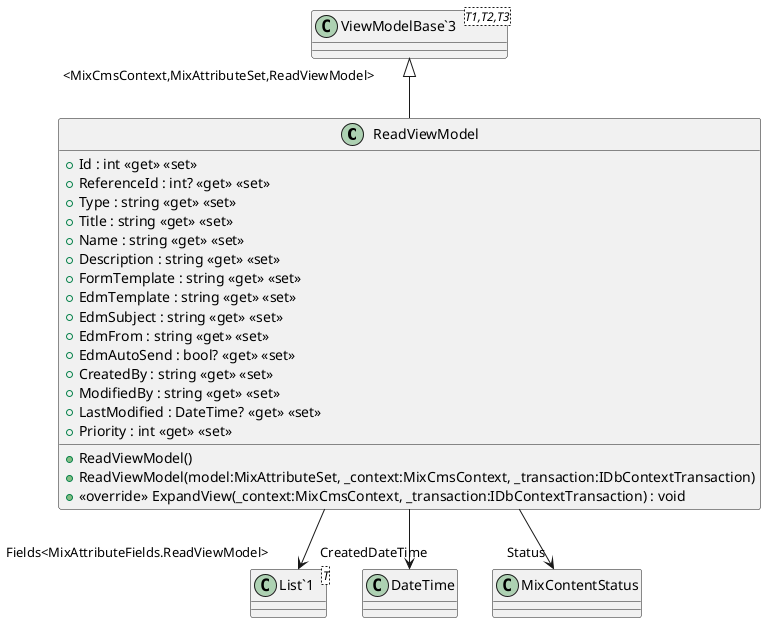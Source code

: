 @startuml
class ReadViewModel {
    + Id : int <<get>> <<set>>
    + ReferenceId : int? <<get>> <<set>>
    + Type : string <<get>> <<set>>
    + Title : string <<get>> <<set>>
    + Name : string <<get>> <<set>>
    + Description : string <<get>> <<set>>
    + FormTemplate : string <<get>> <<set>>
    + EdmTemplate : string <<get>> <<set>>
    + EdmSubject : string <<get>> <<set>>
    + EdmFrom : string <<get>> <<set>>
    + EdmAutoSend : bool? <<get>> <<set>>
    + CreatedBy : string <<get>> <<set>>
    + ModifiedBy : string <<get>> <<set>>
    + LastModified : DateTime? <<get>> <<set>>
    + Priority : int <<get>> <<set>>
    + ReadViewModel()
    + ReadViewModel(model:MixAttributeSet, _context:MixCmsContext, _transaction:IDbContextTransaction)
    + <<override>> ExpandView(_context:MixCmsContext, _transaction:IDbContextTransaction) : void
}
class "ViewModelBase`3"<T1,T2,T3> {
}
class "List`1"<T> {
}
"ViewModelBase`3" "<MixCmsContext,MixAttributeSet,ReadViewModel>" <|-- ReadViewModel
ReadViewModel --> "CreatedDateTime" DateTime
ReadViewModel --> "Status" MixContentStatus
ReadViewModel --> "Fields<MixAttributeFields.ReadViewModel>" "List`1"
@enduml

